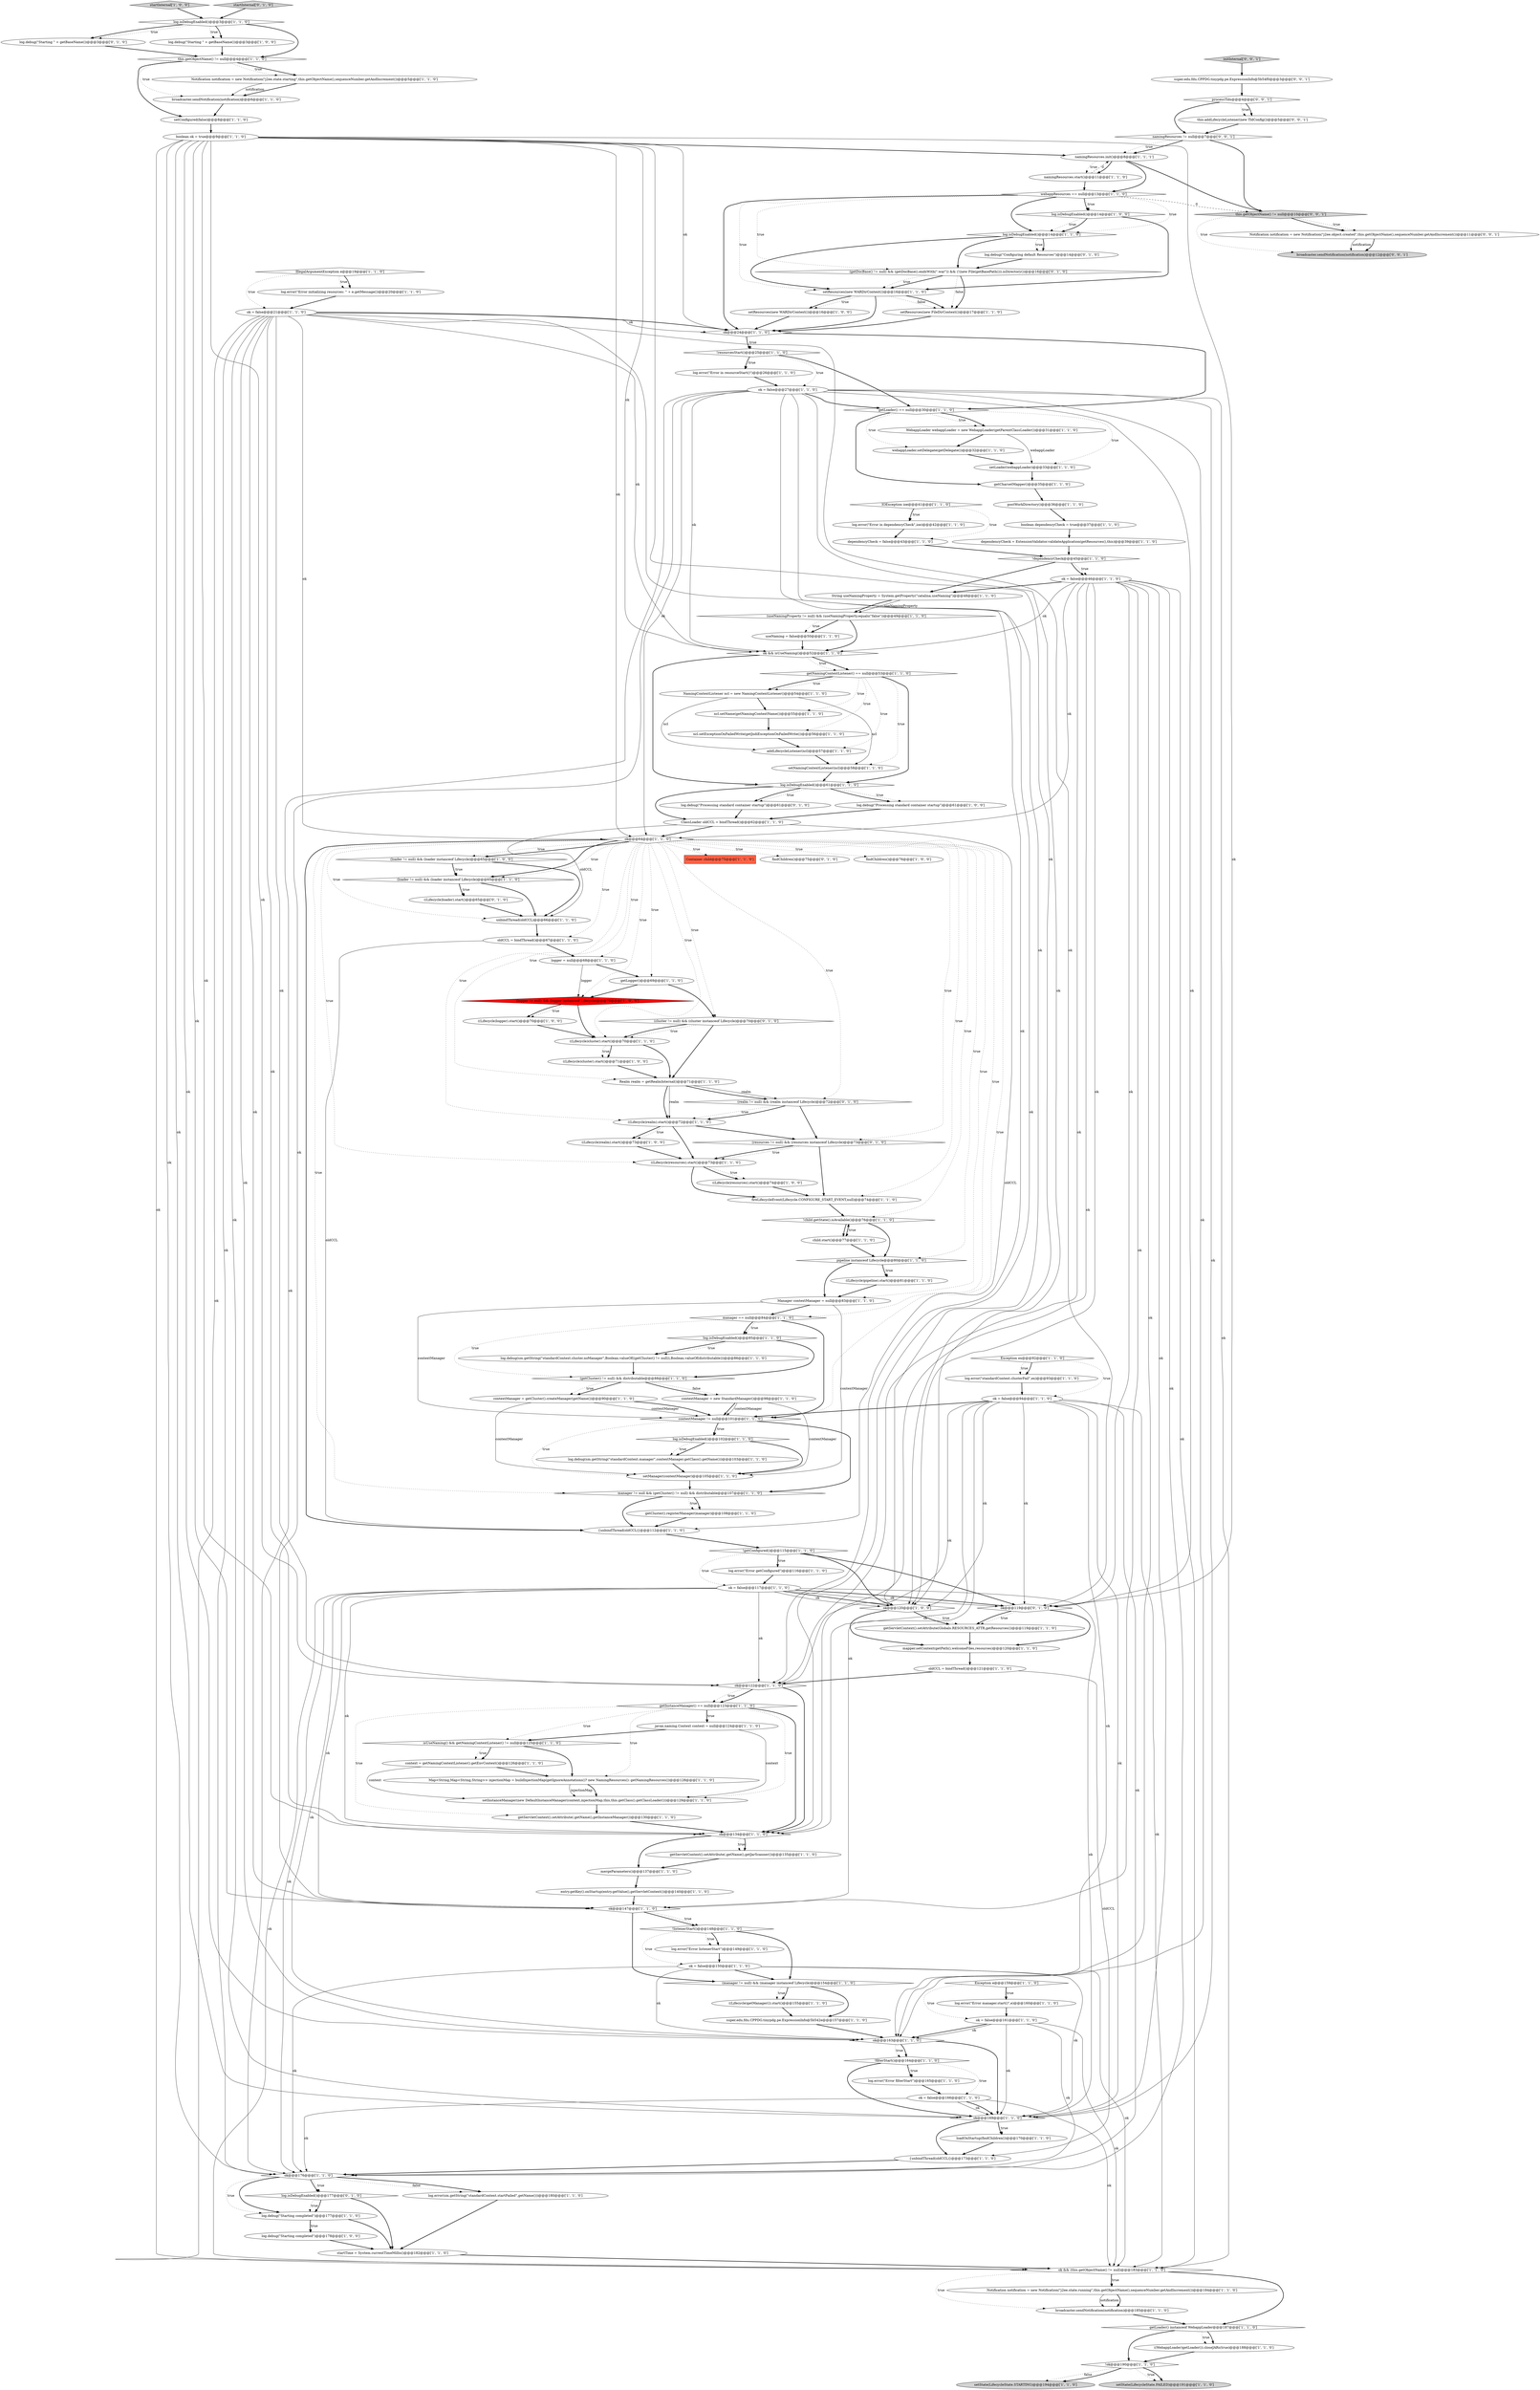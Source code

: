 digraph {
2 [style = filled, label = "Notification notification = new Notification(\"j2ee.state.running\",this.getObjectName(),sequenceNumber.getAndIncrement())@@@184@@@['1', '1', '0']", fillcolor = white, shape = ellipse image = "AAA0AAABBB1BBB"];
131 [style = filled, label = "!ok@@@190@@@['1', '1', '0']", fillcolor = white, shape = diamond image = "AAA0AAABBB1BBB"];
46 [style = filled, label = "log.debug(sm.getString(\"standardContext.manager\",contextManager.getClass().getName()))@@@103@@@['1', '1', '0']", fillcolor = white, shape = ellipse image = "AAA0AAABBB1BBB"];
139 [style = filled, label = "(cluster != null) && (cluster instanceof Lifecycle)@@@70@@@['0', '1', '0']", fillcolor = white, shape = diamond image = "AAA0AAABBB2BBB"];
45 [style = filled, label = "context = getNamingContextListener().getEnvContext()@@@126@@@['1', '1', '0']", fillcolor = white, shape = ellipse image = "AAA0AAABBB1BBB"];
5 [style = filled, label = "!listenerStart()@@@148@@@['1', '1', '0']", fillcolor = white, shape = diamond image = "AAA0AAABBB1BBB"];
55 [style = filled, label = "log.error(\"Error listenerStart\")@@@149@@@['1', '1', '0']", fillcolor = white, shape = ellipse image = "AAA0AAABBB1BBB"];
17 [style = filled, label = "ok@@@169@@@['1', '1', '0']", fillcolor = white, shape = diamond image = "AAA0AAABBB1BBB"];
57 [style = filled, label = "broadcaster.sendNotification(notification)@@@185@@@['1', '1', '0']", fillcolor = white, shape = ellipse image = "AAA0AAABBB1BBB"];
102 [style = filled, label = "entry.getKey().onStartup(entry.getValue(),getServletContext())@@@140@@@['1', '1', '0']", fillcolor = white, shape = ellipse image = "AAA0AAABBB1BBB"];
95 [style = filled, label = "Manager contextManager = null@@@83@@@['1', '1', '0']", fillcolor = white, shape = ellipse image = "AAA0AAABBB1BBB"];
62 [style = filled, label = "(useNamingProperty != null) && (useNamingProperty.equals(\"false\"))@@@49@@@['1', '1', '0']", fillcolor = white, shape = diamond image = "AAA0AAABBB1BBB"];
40 [style = filled, label = "log.error(\"Error filterStart\")@@@165@@@['1', '1', '0']", fillcolor = white, shape = ellipse image = "AAA0AAABBB1BBB"];
13 [style = filled, label = "ok = false@@@46@@@['1', '1', '0']", fillcolor = white, shape = ellipse image = "AAA0AAABBB1BBB"];
116 [style = filled, label = "oldCCL = bindThread()@@@121@@@['1', '1', '0']", fillcolor = white, shape = ellipse image = "AAA0AAABBB1BBB"];
149 [style = filled, label = "log.debug(\"Starting \" + getBaseName())@@@3@@@['0', '1', '0']", fillcolor = white, shape = ellipse image = "AAA0AAABBB2BBB"];
80 [style = filled, label = "Map<String,Map<String,String>> injectionMap = buildInjectionMap(getIgnoreAnnotations()? new NamingResources(): getNamingResources())@@@128@@@['1', '1', '0']", fillcolor = white, shape = ellipse image = "AAA0AAABBB1BBB"];
84 [style = filled, label = "mapper.setContext(getPath(),welcomeFiles,resources)@@@120@@@['1', '1', '0']", fillcolor = white, shape = ellipse image = "AAA0AAABBB1BBB"];
8 [style = filled, label = "boolean dependencyCheck = true@@@37@@@['1', '1', '0']", fillcolor = white, shape = ellipse image = "AAA0AAABBB1BBB"];
74 [style = filled, label = "namingResources.start()@@@11@@@['1', '1', '0']", fillcolor = white, shape = ellipse image = "AAA0AAABBB1BBB"];
58 [style = filled, label = "log.debug(\"Starting completed\")@@@178@@@['1', '0', '0']", fillcolor = white, shape = ellipse image = "AAA0AAABBB1BBB"];
137 [style = filled, label = "Container child@@@75@@@['1', '1', '0']", fillcolor = tomato, shape = box image = "AAA0AAABBB1BBB"];
48 [style = filled, label = "IOException ioe@@@41@@@['1', '1', '0']", fillcolor = white, shape = diamond image = "AAA0AAABBB1BBB"];
37 [style = filled, label = "ok@@@147@@@['1', '1', '0']", fillcolor = white, shape = diamond image = "AAA0AAABBB1BBB"];
104 [style = filled, label = "pipeline instanceof Lifecycle@@@80@@@['1', '1', '0']", fillcolor = white, shape = diamond image = "AAA0AAABBB1BBB"];
11 [style = filled, label = "boolean ok = true@@@9@@@['1', '1', '0']", fillcolor = white, shape = ellipse image = "AAA0AAABBB1BBB"];
27 [style = filled, label = "setNamingContextListener(ncl)@@@58@@@['1', '1', '0']", fillcolor = white, shape = ellipse image = "AAA0AAABBB1BBB"];
56 [style = filled, label = "((Lifecycle)cluster).start()@@@70@@@['1', '1', '0']", fillcolor = white, shape = ellipse image = "AAA0AAABBB1BBB"];
153 [style = filled, label = "this.getObjectName() != null@@@10@@@['0', '0', '1']", fillcolor = lightgray, shape = diamond image = "AAA0AAABBB3BBB"];
145 [style = filled, label = "log.isDebugEnabled()@@@177@@@['0', '1', '0']", fillcolor = white, shape = diamond image = "AAA0AAABBB2BBB"];
71 [style = filled, label = "ok = false@@@150@@@['1', '1', '0']", fillcolor = white, shape = ellipse image = "AAA0AAABBB1BBB"];
151 [style = filled, label = "processTlds@@@4@@@['0', '0', '1']", fillcolor = white, shape = diamond image = "AAA0AAABBB3BBB"];
147 [style = filled, label = "((Lifecycle)loader).start()@@@65@@@['0', '1', '0']", fillcolor = white, shape = ellipse image = "AAA0AAABBB2BBB"];
66 [style = filled, label = "log.isDebugEnabled()@@@85@@@['1', '1', '0']", fillcolor = white, shape = diamond image = "AAA0AAABBB1BBB"];
122 [style = filled, label = "isUseNaming() && getNamingContextListener() != null@@@125@@@['1', '1', '0']", fillcolor = white, shape = diamond image = "AAA0AAABBB1BBB"];
81 [style = filled, label = "log.isDebugEnabled()@@@14@@@['1', '1', '0']", fillcolor = white, shape = diamond image = "AAA0AAABBB1BBB"];
152 [style = filled, label = "Notification notification = new Notification(\"j2ee.object.created\",this.getObjectName(),sequenceNumber.getAndIncrement())@@@11@@@['0', '0', '1']", fillcolor = white, shape = ellipse image = "AAA0AAABBB3BBB"];
64 [style = filled, label = "((Lifecycle)resources).start()@@@73@@@['1', '1', '0']", fillcolor = white, shape = ellipse image = "AAA0AAABBB1BBB"];
3 [style = filled, label = "postWorkDirectory()@@@36@@@['1', '1', '0']", fillcolor = white, shape = ellipse image = "AAA0AAABBB1BBB"];
52 [style = filled, label = "javax.naming.Context context = null@@@124@@@['1', '1', '0']", fillcolor = white, shape = ellipse image = "AAA0AAABBB1BBB"];
42 [style = filled, label = "String useNamingProperty = System.getProperty(\"catalina.useNaming\")@@@48@@@['1', '1', '0']", fillcolor = white, shape = ellipse image = "AAA0AAABBB1BBB"];
43 [style = filled, label = "setResources(new FileDirContext())@@@17@@@['1', '1', '0']", fillcolor = white, shape = ellipse image = "AAA0AAABBB1BBB"];
89 [style = filled, label = "log.isDebugEnabled()@@@61@@@['1', '1', '0']", fillcolor = white, shape = diamond image = "AAA0AAABBB1BBB"];
16 [style = filled, label = "ok@@@163@@@['1', '1', '0']", fillcolor = white, shape = diamond image = "AAA0AAABBB1BBB"];
138 [style = filled, label = "log.debug(\"Configuring default Resources\")@@@14@@@['0', '1', '0']", fillcolor = white, shape = ellipse image = "AAA0AAABBB2BBB"];
15 [style = filled, label = "ok@@@120@@@['1', '0', '0']", fillcolor = white, shape = diamond image = "AAA0AAABBB1BBB"];
141 [style = filled, label = "log.debug(\"Processing standard container startup\")@@@61@@@['0', '1', '0']", fillcolor = white, shape = ellipse image = "AAA0AAABBB2BBB"];
144 [style = filled, label = "findChildren()@@@75@@@['0', '1', '0']", fillcolor = white, shape = ellipse image = "AAA0AAABBB2BBB"];
126 [style = filled, label = "startInternal['1', '0', '0']", fillcolor = lightgray, shape = diamond image = "AAA0AAABBB1BBB"];
100 [style = filled, label = "log.error(\"Error in resourceStart()\")@@@26@@@['1', '1', '0']", fillcolor = white, shape = ellipse image = "AAA0AAABBB1BBB"];
33 [style = filled, label = "logger = null@@@68@@@['1', '1', '0']", fillcolor = white, shape = ellipse image = "AAA0AAABBB1BBB"];
113 [style = filled, label = "ok && (this.getObjectName() != null)@@@183@@@['1', '1', '0']", fillcolor = white, shape = diamond image = "AAA0AAABBB1BBB"];
82 [style = filled, label = "this.getObjectName() != null@@@4@@@['1', '1', '0']", fillcolor = white, shape = diamond image = "AAA0AAABBB1BBB"];
150 [style = filled, label = "this.addLifecycleListener(new TldConfig())@@@5@@@['0', '0', '1']", fillcolor = white, shape = ellipse image = "AAA0AAABBB3BBB"];
133 [style = filled, label = "setResources(new WARDirContext())@@@16@@@['1', '1', '0']", fillcolor = white, shape = ellipse image = "AAA0AAABBB1BBB"];
101 [style = filled, label = "ok = false@@@161@@@['1', '1', '0']", fillcolor = white, shape = ellipse image = "AAA0AAABBB1BBB"];
28 [style = filled, label = "manager != null && (getCluster() != null) && distributable@@@107@@@['1', '1', '0']", fillcolor = white, shape = diamond image = "AAA0AAABBB1BBB"];
79 [style = filled, label = "startTime = System.currentTimeMillis()@@@182@@@['1', '1', '0']", fillcolor = white, shape = ellipse image = "AAA0AAABBB1BBB"];
121 [style = filled, label = "log.debug(\"Starting completed\")@@@177@@@['1', '1', '0']", fillcolor = white, shape = ellipse image = "AAA0AAABBB1BBB"];
0 [style = filled, label = "useNaming = false@@@50@@@['1', '1', '0']", fillcolor = white, shape = ellipse image = "AAA0AAABBB1BBB"];
22 [style = filled, label = "!getConfigured()@@@115@@@['1', '1', '0']", fillcolor = white, shape = diamond image = "AAA0AAABBB1BBB"];
68 [style = filled, label = "mergeParameters()@@@137@@@['1', '1', '0']", fillcolor = white, shape = ellipse image = "AAA0AAABBB1BBB"];
93 [style = filled, label = "webappLoader.setDelegate(getDelegate())@@@32@@@['1', '1', '0']", fillcolor = white, shape = ellipse image = "AAA0AAABBB1BBB"];
105 [style = filled, label = "namingResources.init()@@@8@@@['1', '1', '1']", fillcolor = white, shape = ellipse image = "AAA0AAABBB1BBB"];
107 [style = filled, label = "ClassLoader oldCCL = bindThread()@@@62@@@['1', '1', '0']", fillcolor = white, shape = ellipse image = "AAA0AAABBB1BBB"];
135 [style = filled, label = "setConfigured(false)@@@8@@@['1', '1', '0']", fillcolor = white, shape = ellipse image = "AAA0AAABBB1BBB"];
156 [style = filled, label = "super.edu.fdu.CPPDG.tinypdg.pe.ExpressionInfo@5b54f0@@@3@@@['0', '0', '1']", fillcolor = white, shape = ellipse image = "AAA0AAABBB3BBB"];
108 [style = filled, label = "contextManager != null@@@101@@@['1', '1', '0']", fillcolor = white, shape = diamond image = "AAA0AAABBB1BBB"];
73 [style = filled, label = "{unbindThread(oldCCL)}@@@173@@@['1', '1', '0']", fillcolor = white, shape = ellipse image = "AAA0AAABBB1BBB"];
6 [style = filled, label = "(loader != null) && (loader instanceof Lifecycle)@@@65@@@['1', '0', '0']", fillcolor = white, shape = diamond image = "AAA0AAABBB1BBB"];
30 [style = filled, label = "getCluster().registerManager(manager)@@@108@@@['1', '1', '0']", fillcolor = white, shape = ellipse image = "AAA0AAABBB1BBB"];
112 [style = filled, label = "((Lifecycle)logger).start()@@@70@@@['1', '0', '0']", fillcolor = white, shape = ellipse image = "AAA0AAABBB1BBB"];
50 [style = filled, label = "ok = false@@@27@@@['1', '1', '0']", fillcolor = white, shape = ellipse image = "AAA0AAABBB1BBB"];
88 [style = filled, label = "getServletContext().setAttribute(.getName(),getInstanceManager())@@@130@@@['1', '1', '0']", fillcolor = white, shape = ellipse image = "AAA0AAABBB1BBB"];
129 [style = filled, label = "log.debug(sm.getString(\"standardContext.cluster.noManager\",Boolean.valueOf((getCluster() != null)),Boolean.valueOf(distributable)))@@@86@@@['1', '1', '0']", fillcolor = white, shape = ellipse image = "AAA0AAABBB1BBB"];
14 [style = filled, label = "log.error(\"Error getConfigured\")@@@116@@@['1', '1', '0']", fillcolor = white, shape = ellipse image = "AAA0AAABBB1BBB"];
19 [style = filled, label = "log.debug(\"Starting \" + getBaseName())@@@3@@@['1', '0', '0']", fillcolor = white, shape = ellipse image = "AAA0AAABBB1BBB"];
111 [style = filled, label = "((Lifecycle)getManager()).start()@@@155@@@['1', '1', '0']", fillcolor = white, shape = ellipse image = "AAA0AAABBB1BBB"];
124 [style = filled, label = "Realm realm = getRealmInternal()@@@71@@@['1', '1', '0']", fillcolor = white, shape = ellipse image = "AAA0AAABBB1BBB"];
29 [style = filled, label = "Exception e@@@159@@@['1', '1', '0']", fillcolor = white, shape = diamond image = "AAA0AAABBB1BBB"];
41 [style = filled, label = "Notification notification = new Notification(\"j2ee.state.starting\",this.getObjectName(),sequenceNumber.getAndIncrement())@@@5@@@['1', '1', '0']", fillcolor = white, shape = ellipse image = "AAA0AAABBB1BBB"];
117 [style = filled, label = "log.error(\"Error initializing resources: \" + e.getMessage())@@@20@@@['1', '1', '0']", fillcolor = white, shape = ellipse image = "AAA0AAABBB1BBB"];
91 [style = filled, label = "getNamingContextListener() == null@@@53@@@['1', '1', '0']", fillcolor = white, shape = diamond image = "AAA0AAABBB1BBB"];
38 [style = filled, label = "ok@@@122@@@['1', '1', '0']", fillcolor = white, shape = diamond image = "AAA0AAABBB1BBB"];
32 [style = filled, label = "ok && isUseNaming()@@@52@@@['1', '1', '0']", fillcolor = white, shape = diamond image = "AAA0AAABBB1BBB"];
63 [style = filled, label = "log.isDebugEnabled()@@@14@@@['1', '0', '0']", fillcolor = white, shape = diamond image = "AAA0AAABBB1BBB"];
4 [style = filled, label = "getInstanceManager() == null@@@123@@@['1', '1', '0']", fillcolor = white, shape = diamond image = "AAA0AAABBB1BBB"];
47 [style = filled, label = "contextManager = new StandardManager()@@@98@@@['1', '1', '0']", fillcolor = white, shape = ellipse image = "AAA0AAABBB1BBB"];
90 [style = filled, label = "findChildren()@@@76@@@['1', '0', '0']", fillcolor = white, shape = ellipse image = "AAA0AAABBB1BBB"];
72 [style = filled, label = "log.error(\"Error manager.start()\",e)@@@160@@@['1', '1', '0']", fillcolor = white, shape = ellipse image = "AAA0AAABBB1BBB"];
155 [style = filled, label = "initInternal['0', '0', '1']", fillcolor = lightgray, shape = diamond image = "AAA0AAABBB3BBB"];
60 [style = filled, label = "(getCluster() != null) && distributable@@@88@@@['1', '1', '0']", fillcolor = white, shape = diamond image = "AAA0AAABBB1BBB"];
61 [style = filled, label = "getLoader() instanceof WebappLoader@@@187@@@['1', '1', '0']", fillcolor = white, shape = diamond image = "AAA0AAABBB1BBB"];
25 [style = filled, label = "!child.getState().isAvailable()@@@76@@@['1', '1', '0']", fillcolor = white, shape = diamond image = "AAA0AAABBB1BBB"];
36 [style = filled, label = "((Lifecycle)resources).start()@@@74@@@['1', '0', '0']", fillcolor = white, shape = ellipse image = "AAA0AAABBB1BBB"];
54 [style = filled, label = "log.debug(\"Processing standard container startup\")@@@61@@@['1', '0', '0']", fillcolor = white, shape = ellipse image = "AAA0AAABBB1BBB"];
10 [style = filled, label = "broadcaster.sendNotification(notification)@@@6@@@['1', '1', '0']", fillcolor = white, shape = ellipse image = "AAA0AAABBB1BBB"];
51 [style = filled, label = "super.edu.fdu.CPPDG.tinypdg.pe.ExpressionInfo@5b542e@@@157@@@['1', '1', '0']", fillcolor = white, shape = ellipse image = "AAA0AAABBB1BBB"];
140 [style = filled, label = "(getDocBase() != null) && (getDocBase().endsWith(\".war\")) && (!(new File(getBasePath())).isDirectory())@@@16@@@['0', '1', '0']", fillcolor = white, shape = diamond image = "AAA0AAABBB2BBB"];
146 [style = filled, label = "startInternal['0', '1', '0']", fillcolor = lightgray, shape = diamond image = "AAA0AAABBB2BBB"];
157 [style = filled, label = "namingResources != null@@@7@@@['0', '0', '1']", fillcolor = white, shape = diamond image = "AAA0AAABBB3BBB"];
1 [style = filled, label = "ok = false@@@21@@@['1', '1', '0']", fillcolor = white, shape = ellipse image = "AAA0AAABBB1BBB"];
20 [style = filled, label = "ok@@@134@@@['1', '1', '0']", fillcolor = white, shape = diamond image = "AAA0AAABBB1BBB"];
115 [style = filled, label = "((Lifecycle)realm).start()@@@73@@@['1', '0', '0']", fillcolor = white, shape = ellipse image = "AAA0AAABBB1BBB"];
97 [style = filled, label = "ncl.setName(getNamingContextName())@@@55@@@['1', '1', '0']", fillcolor = white, shape = ellipse image = "AAA0AAABBB1BBB"];
125 [style = filled, label = "(loader != null) && (loader instanceof Lifecycle)@@@65@@@['1', '1', '0']", fillcolor = white, shape = diamond image = "AAA0AAABBB1BBB"];
134 [style = filled, label = "{unbindThread(oldCCL)}@@@112@@@['1', '1', '0']", fillcolor = white, shape = ellipse image = "AAA0AAABBB1BBB"];
103 [style = filled, label = "setLoader(webappLoader)@@@33@@@['1', '1', '0']", fillcolor = white, shape = ellipse image = "AAA0AAABBB1BBB"];
106 [style = filled, label = "getLoader() == null@@@30@@@['1', '1', '0']", fillcolor = white, shape = diamond image = "AAA0AAABBB1BBB"];
128 [style = filled, label = "contextManager = getCluster().createManager(getName())@@@90@@@['1', '1', '0']", fillcolor = white, shape = ellipse image = "AAA0AAABBB1BBB"];
34 [style = filled, label = "setState(LifecycleState.STARTING)@@@194@@@['1', '1', '0']", fillcolor = lightgray, shape = ellipse image = "AAA0AAABBB1BBB"];
119 [style = filled, label = "manager == null@@@84@@@['1', '1', '0']", fillcolor = white, shape = diamond image = "AAA0AAABBB1BBB"];
44 [style = filled, label = "unbindThread(oldCCL)@@@66@@@['1', '1', '0']", fillcolor = white, shape = ellipse image = "AAA0AAABBB1BBB"];
69 [style = filled, label = "log.isDebugEnabled()@@@3@@@['1', '1', '0']", fillcolor = white, shape = diamond image = "AAA0AAABBB1BBB"];
127 [style = filled, label = "ok = false@@@94@@@['1', '1', '0']", fillcolor = white, shape = ellipse image = "AAA0AAABBB1BBB"];
98 [style = filled, label = "log.error(\"Error in dependencyCheck\",ioe)@@@42@@@['1', '1', '0']", fillcolor = white, shape = ellipse image = "AAA0AAABBB1BBB"];
49 [style = filled, label = "getCharsetMapper()@@@35@@@['1', '1', '0']", fillcolor = white, shape = ellipse image = "AAA0AAABBB1BBB"];
26 [style = filled, label = "setResources(new WARDirContext())@@@16@@@['1', '0', '0']", fillcolor = white, shape = ellipse image = "AAA0AAABBB1BBB"];
148 [style = filled, label = "ok@@@119@@@['0', '1', '0']", fillcolor = white, shape = diamond image = "AAA0AAABBB2BBB"];
70 [style = filled, label = "getLogger()@@@69@@@['1', '1', '0']", fillcolor = white, shape = ellipse image = "AAA0AAABBB1BBB"];
75 [style = filled, label = "fireLifecycleEvent(Lifecycle.CONFIGURE_START_EVENT,null)@@@74@@@['1', '1', '0']", fillcolor = white, shape = ellipse image = "AAA0AAABBB1BBB"];
59 [style = filled, label = "!resourcesStart()@@@25@@@['1', '1', '0']", fillcolor = white, shape = diamond image = "AAA0AAABBB1BBB"];
9 [style = filled, label = "addLifecycleListener(ncl)@@@57@@@['1', '1', '0']", fillcolor = white, shape = ellipse image = "AAA0AAABBB1BBB"];
96 [style = filled, label = "!dependencyCheck@@@45@@@['1', '1', '0']", fillcolor = white, shape = diamond image = "AAA0AAABBB1BBB"];
65 [style = filled, label = "((Lifecycle)pipeline).start()@@@81@@@['1', '1', '0']", fillcolor = white, shape = ellipse image = "AAA0AAABBB1BBB"];
109 [style = filled, label = "((WebappLoader)getLoader()).closeJARs(true)@@@188@@@['1', '1', '0']", fillcolor = white, shape = ellipse image = "AAA0AAABBB1BBB"];
24 [style = filled, label = "ok@@@64@@@['1', '1', '0']", fillcolor = white, shape = diamond image = "AAA0AAABBB1BBB"];
123 [style = filled, label = "log.error(sm.getString(\"standardContext.startFailed\",getName()))@@@180@@@['1', '1', '0']", fillcolor = white, shape = ellipse image = "AAA0AAABBB1BBB"];
99 [style = filled, label = "setState(LifecycleState.FAILED)@@@191@@@['1', '1', '0']", fillcolor = lightgray, shape = ellipse image = "AAA0AAABBB1BBB"];
77 [style = filled, label = "child.start()@@@77@@@['1', '1', '0']", fillcolor = white, shape = ellipse image = "AAA0AAABBB1BBB"];
83 [style = filled, label = "log.error(\"standardContext.clusterFail\",ex)@@@93@@@['1', '1', '0']", fillcolor = white, shape = ellipse image = "AAA0AAABBB1BBB"];
132 [style = filled, label = "ok = false@@@117@@@['1', '1', '0']", fillcolor = white, shape = ellipse image = "AAA0AAABBB1BBB"];
143 [style = filled, label = "(resources != null) && (resources instanceof Lifecycle)@@@73@@@['0', '1', '0']", fillcolor = white, shape = diamond image = "AAA0AAABBB2BBB"];
94 [style = filled, label = "Exception ex@@@92@@@['1', '1', '0']", fillcolor = white, shape = diamond image = "AAA0AAABBB1BBB"];
78 [style = filled, label = "ok@@@24@@@['1', '1', '0']", fillcolor = white, shape = diamond image = "AAA0AAABBB1BBB"];
92 [style = filled, label = "!filterStart()@@@164@@@['1', '1', '0']", fillcolor = white, shape = diamond image = "AAA0AAABBB1BBB"];
53 [style = filled, label = "loadOnStartup(findChildren())@@@170@@@['1', '1', '0']", fillcolor = white, shape = ellipse image = "AAA0AAABBB1BBB"];
136 [style = filled, label = "ncl.setExceptionOnFailedWrite(getJndiExceptionOnFailedWrite())@@@56@@@['1', '1', '0']", fillcolor = white, shape = ellipse image = "AAA0AAABBB1BBB"];
130 [style = filled, label = "((Lifecycle)realm).start()@@@72@@@['1', '1', '0']", fillcolor = white, shape = ellipse image = "AAA0AAABBB1BBB"];
31 [style = filled, label = "NamingContextListener ncl = new NamingContextListener()@@@54@@@['1', '1', '0']", fillcolor = white, shape = ellipse image = "AAA0AAABBB1BBB"];
85 [style = filled, label = "getServletContext().setAttribute(Globals.RESOURCES_ATTR,getResources())@@@119@@@['1', '1', '0']", fillcolor = white, shape = ellipse image = "AAA0AAABBB1BBB"];
12 [style = filled, label = "dependencyCheck = false@@@43@@@['1', '1', '0']", fillcolor = white, shape = ellipse image = "AAA0AAABBB1BBB"];
21 [style = filled, label = "ok@@@176@@@['1', '1', '0']", fillcolor = white, shape = diamond image = "AAA0AAABBB1BBB"];
35 [style = filled, label = "((Lifecycle)cluster).start()@@@71@@@['1', '0', '0']", fillcolor = white, shape = ellipse image = "AAA0AAABBB1BBB"];
118 [style = filled, label = "WebappLoader webappLoader = new WebappLoader(getParentClassLoader())@@@31@@@['1', '1', '0']", fillcolor = white, shape = ellipse image = "AAA0AAABBB1BBB"];
23 [style = filled, label = "setInstanceManager(new DefaultInstanceManager(context,injectionMap,this,this.getClass().getClassLoader()))@@@129@@@['1', '1', '0']", fillcolor = white, shape = ellipse image = "AAA0AAABBB1BBB"];
114 [style = filled, label = "(logger != null) && (logger instanceof Lifecycle)@@@70@@@['1', '0', '0']", fillcolor = red, shape = diamond image = "AAA1AAABBB1BBB"];
76 [style = filled, label = "oldCCL = bindThread()@@@67@@@['1', '1', '0']", fillcolor = white, shape = ellipse image = "AAA0AAABBB1BBB"];
120 [style = filled, label = "ok = false@@@166@@@['1', '1', '0']", fillcolor = white, shape = ellipse image = "AAA0AAABBB1BBB"];
86 [style = filled, label = "dependencyCheck = ExtensionValidator.validateApplication(getResources(),this)@@@39@@@['1', '1', '0']", fillcolor = white, shape = ellipse image = "AAA0AAABBB1BBB"];
154 [style = filled, label = "broadcaster.sendNotification(notification)@@@12@@@['0', '0', '1']", fillcolor = lightgray, shape = ellipse image = "AAA0AAABBB3BBB"];
18 [style = filled, label = "webappResources == null@@@13@@@['1', '1', '0']", fillcolor = white, shape = diamond image = "AAA0AAABBB1BBB"];
87 [style = filled, label = "log.isDebugEnabled()@@@102@@@['1', '1', '0']", fillcolor = white, shape = diamond image = "AAA0AAABBB1BBB"];
110 [style = filled, label = "getServletContext().setAttribute(.getName(),getJarScanner())@@@135@@@['1', '1', '0']", fillcolor = white, shape = ellipse image = "AAA0AAABBB1BBB"];
7 [style = filled, label = "setManager(contextManager)@@@105@@@['1', '1', '0']", fillcolor = white, shape = ellipse image = "AAA0AAABBB1BBB"];
39 [style = filled, label = "(manager != null) && (manager instanceof Lifecycle)@@@154@@@['1', '1', '0']", fillcolor = white, shape = diamond image = "AAA0AAABBB1BBB"];
67 [style = filled, label = "IllegalArgumentException e@@@19@@@['1', '1', '0']", fillcolor = white, shape = diamond image = "AAA0AAABBB1BBB"];
142 [style = filled, label = "(realm != null) && (realm instanceof Lifecycle)@@@72@@@['0', '1', '0']", fillcolor = white, shape = diamond image = "AAA0AAABBB2BBB"];
5->55 [style = bold, label=""];
87->7 [style = bold, label=""];
24->137 [style = dotted, label="true"];
24->25 [style = dotted, label="true"];
4->122 [style = dotted, label="true"];
92->120 [style = dotted, label="true"];
125->44 [style = bold, label=""];
24->33 [style = dotted, label="true"];
73->21 [style = bold, label=""];
117->1 [style = bold, label=""];
131->34 [style = dotted, label="false"];
59->100 [style = dotted, label="true"];
43->78 [style = bold, label=""];
155->156 [style = bold, label=""];
88->20 [style = bold, label=""];
89->141 [style = dotted, label="true"];
82->135 [style = bold, label=""];
108->28 [style = bold, label=""];
101->21 [style = solid, label="ok"];
50->148 [style = solid, label="ok"];
24->125 [style = bold, label=""];
107->24 [style = bold, label=""];
61->131 [style = bold, label=""];
20->110 [style = dotted, label="true"];
83->127 [style = bold, label=""];
150->157 [style = bold, label=""];
104->95 [style = bold, label=""];
46->7 [style = bold, label=""];
133->26 [style = dotted, label="true"];
33->114 [style = solid, label="logger"];
59->106 [style = bold, label=""];
18->133 [style = dotted, label="true"];
24->90 [style = dotted, label="true"];
25->77 [style = dotted, label="true"];
127->20 [style = solid, label="ok"];
92->40 [style = dotted, label="true"];
39->111 [style = dotted, label="true"];
13->21 [style = solid, label="ok"];
1->24 [style = solid, label="ok"];
5->39 [style = bold, label=""];
78->59 [style = dotted, label="true"];
4->23 [style = dotted, label="true"];
127->21 [style = solid, label="ok"];
50->16 [style = solid, label="ok"];
47->7 [style = solid, label="contextManager"];
70->139 [style = bold, label=""];
62->0 [style = bold, label=""];
5->71 [style = dotted, label="true"];
63->81 [style = dotted, label="true"];
101->16 [style = bold, label=""];
110->68 [style = bold, label=""];
52->23 [style = solid, label="context"];
141->107 [style = bold, label=""];
114->112 [style = dotted, label="true"];
44->76 [style = bold, label=""];
142->130 [style = dotted, label="true"];
15->85 [style = bold, label=""];
32->91 [style = bold, label=""];
24->70 [style = dotted, label="true"];
11->21 [style = solid, label="ok"];
50->38 [style = solid, label="ok"];
91->31 [style = dotted, label="true"];
64->36 [style = dotted, label="true"];
96->13 [style = dotted, label="true"];
81->138 [style = bold, label=""];
66->129 [style = bold, label=""];
108->7 [style = dotted, label="true"];
105->18 [style = bold, label=""];
127->148 [style = solid, label="ok"];
62->32 [style = bold, label=""];
78->59 [style = bold, label=""];
15->84 [style = bold, label=""];
24->95 [style = dotted, label="true"];
11->16 [style = solid, label="ok"];
42->62 [style = solid, label="useNamingProperty"];
60->47 [style = dotted, label="false"];
13->15 [style = solid, label="ok"];
15->85 [style = dotted, label="true"];
76->33 [style = bold, label=""];
33->70 [style = bold, label=""];
13->113 [style = solid, label="ok"];
13->16 [style = solid, label="ok"];
74->105 [style = dashed, label="0"];
9->27 [style = bold, label=""];
11->105 [style = bold, label=""];
4->88 [style = dotted, label="true"];
123->79 [style = bold, label=""];
31->9 [style = solid, label="ncl"];
127->108 [style = bold, label=""];
132->38 [style = solid, label="ok"];
145->121 [style = dotted, label="true"];
69->149 [style = dotted, label="true"];
139->56 [style = bold, label=""];
0->32 [style = bold, label=""];
115->64 [style = bold, label=""];
81->133 [style = bold, label=""];
133->43 [style = dotted, label="false"];
80->23 [style = bold, label=""];
11->20 [style = solid, label="ok"];
119->108 [style = bold, label=""];
142->130 [style = bold, label=""];
1->32 [style = solid, label="ok"];
4->80 [style = dotted, label="true"];
132->148 [style = solid, label="ok"];
80->23 [style = solid, label="injectionMap"];
53->73 [style = bold, label=""];
94->83 [style = bold, label=""];
153->152 [style = dotted, label="true"];
11->78 [style = solid, label="ok"];
1->113 [style = solid, label="ok"];
71->16 [style = solid, label="ok"];
118->103 [style = solid, label="webappLoader"];
50->21 [style = solid, label="ok"];
94->83 [style = dotted, label="true"];
132->15 [style = bold, label=""];
24->76 [style = dotted, label="true"];
142->143 [style = bold, label=""];
103->49 [style = bold, label=""];
131->99 [style = dotted, label="true"];
69->19 [style = bold, label=""];
132->15 [style = solid, label="ok"];
77->25 [style = bold, label=""];
50->37 [style = solid, label="ok"];
10->135 [style = bold, label=""];
139->56 [style = dotted, label="true"];
124->130 [style = bold, label=""];
29->72 [style = bold, label=""];
23->88 [style = bold, label=""];
13->20 [style = solid, label="ok"];
37->5 [style = bold, label=""];
28->30 [style = dotted, label="true"];
106->103 [style = dotted, label="true"];
157->153 [style = bold, label=""];
116->38 [style = bold, label=""];
1->78 [style = bold, label=""];
31->97 [style = bold, label=""];
136->9 [style = bold, label=""];
135->11 [style = bold, label=""];
85->84 [style = bold, label=""];
68->102 [style = bold, label=""];
1->17 [style = solid, label="ok"];
24->108 [style = dotted, label="true"];
24->104 [style = dotted, label="true"];
157->105 [style = bold, label=""];
127->113 [style = solid, label="ok"];
18->78 [style = bold, label=""];
57->61 [style = bold, label=""];
152->154 [style = solid, label="notification"];
87->46 [style = bold, label=""];
120->17 [style = solid, label="ok"];
71->21 [style = solid, label="ok"];
24->114 [style = dotted, label="true"];
11->148 [style = solid, label="ok"];
113->61 [style = bold, label=""];
31->27 [style = solid, label="ncl"];
51->16 [style = bold, label=""];
151->150 [style = dotted, label="true"];
120->21 [style = solid, label="ok"];
93->103 [style = bold, label=""];
89->54 [style = dotted, label="true"];
49->3 [style = bold, label=""];
60->128 [style = bold, label=""];
156->151 [style = bold, label=""];
91->89 [style = bold, label=""];
13->148 [style = solid, label="ok"];
24->44 [style = dotted, label="true"];
130->64 [style = bold, label=""];
59->100 [style = bold, label=""];
41->10 [style = bold, label=""];
63->133 [style = bold, label=""];
47->108 [style = bold, label=""];
24->75 [style = dotted, label="true"];
77->104 [style = bold, label=""];
21->123 [style = bold, label=""];
2->57 [style = bold, label=""];
50->106 [style = bold, label=""];
75->25 [style = bold, label=""];
42->62 [style = bold, label=""];
24->64 [style = dotted, label="true"];
21->121 [style = dotted, label="true"];
109->131 [style = bold, label=""];
13->32 [style = solid, label="ok"];
121->58 [style = bold, label=""];
95->119 [style = bold, label=""];
140->133 [style = bold, label=""];
106->118 [style = dotted, label="true"];
11->24 [style = solid, label="ok"];
71->113 [style = solid, label="ok"];
121->79 [style = bold, label=""];
143->64 [style = bold, label=""];
113->2 [style = bold, label=""];
24->28 [style = dotted, label="true"];
139->124 [style = bold, label=""];
18->63 [style = bold, label=""];
106->118 [style = bold, label=""];
24->124 [style = dotted, label="true"];
95->108 [style = solid, label="contextManager"];
125->147 [style = dotted, label="true"];
18->153 [style = dashed, label="0"];
122->80 [style = bold, label=""];
127->17 [style = solid, label="ok"];
100->50 [style = bold, label=""];
5->55 [style = dotted, label="true"];
50->32 [style = solid, label="ok"];
50->15 [style = solid, label="ok"];
21->145 [style = bold, label=""];
101->113 [style = solid, label="ok"];
24->6 [style = dotted, label="true"];
56->35 [style = dotted, label="true"];
105->74 [style = bold, label=""];
97->136 [style = bold, label=""];
24->125 [style = dotted, label="true"];
22->15 [style = bold, label=""];
40->120 [style = bold, label=""];
24->142 [style = dotted, label="true"];
98->12 [style = bold, label=""];
13->17 [style = solid, label="ok"];
127->37 [style = solid, label="ok"];
48->12 [style = dotted, label="true"];
148->84 [style = bold, label=""];
151->157 [style = bold, label=""];
18->140 [style = dotted, label="true"];
69->149 [style = bold, label=""];
145->79 [style = bold, label=""];
32->91 [style = dotted, label="true"];
107->44 [style = solid, label="oldCCL"];
21->123 [style = dotted, label="false"];
145->121 [style = bold, label=""];
119->66 [style = dotted, label="true"];
22->14 [style = dotted, label="true"];
61->109 [style = bold, label=""];
120->113 [style = solid, label="ok"];
152->154 [style = bold, label=""];
63->81 [style = bold, label=""];
17->53 [style = bold, label=""];
82->41 [style = bold, label=""];
39->51 [style = bold, label=""];
2->57 [style = solid, label="notification"];
24->139 [style = dotted, label="true"];
105->74 [style = dotted, label="true"];
66->60 [style = bold, label=""];
128->7 [style = solid, label="contextManager"];
27->89 [style = bold, label=""];
29->101 [style = dotted, label="true"];
82->10 [style = dotted, label="true"];
52->122 [style = bold, label=""];
132->113 [style = solid, label="ok"];
114->56 [style = bold, label=""];
11->32 [style = solid, label="ok"];
67->1 [style = dotted, label="true"];
92->40 [style = bold, label=""];
131->34 [style = bold, label=""];
38->4 [style = dotted, label="true"];
119->60 [style = dotted, label="true"];
17->53 [style = dotted, label="true"];
14->132 [style = bold, label=""];
113->2 [style = dotted, label="true"];
11->113 [style = solid, label="ok"];
56->124 [style = bold, label=""];
45->23 [style = solid, label="context"];
37->5 [style = dotted, label="true"];
64->75 [style = bold, label=""];
130->115 [style = bold, label=""];
105->153 [style = bold, label=""];
119->66 [style = bold, label=""];
30->134 [style = bold, label=""];
50->24 [style = solid, label="ok"];
16->92 [style = bold, label=""];
114->112 [style = bold, label=""];
107->134 [style = solid, label="oldCCL"];
95->7 [style = solid, label="contextManager"];
127->38 [style = solid, label="ok"];
124->142 [style = solid, label="realm"];
39->111 [style = bold, label=""];
148->85 [style = dotted, label="true"];
104->65 [style = dotted, label="true"];
87->46 [style = dotted, label="true"];
1->38 [style = solid, label="ok"];
101->17 [style = solid, label="ok"];
38->20 [style = bold, label=""];
11->17 [style = solid, label="ok"];
24->119 [style = dotted, label="true"];
13->38 [style = solid, label="ok"];
104->65 [style = bold, label=""];
108->87 [style = dotted, label="true"];
86->96 [style = bold, label=""];
120->17 [style = bold, label=""];
1->16 [style = solid, label="ok"];
157->105 [style = dotted, label="true"];
111->51 [style = bold, label=""];
122->45 [style = dotted, label="true"];
130->143 [style = bold, label=""];
6->125 [style = dotted, label="true"];
7->28 [style = bold, label=""];
89->54 [style = bold, label=""];
92->17 [style = bold, label=""];
132->148 [style = bold, label=""];
3->8 [style = bold, label=""];
4->20 [style = bold, label=""];
138->140 [style = bold, label=""];
36->75 [style = bold, label=""];
26->78 [style = bold, label=""];
126->69 [style = bold, label=""];
94->127 [style = dotted, label="true"];
133->26 [style = bold, label=""];
54->107 [style = bold, label=""];
19->82 [style = bold, label=""];
1->20 [style = solid, label="ok"];
35->124 [style = bold, label=""];
112->56 [style = bold, label=""];
89->141 [style = bold, label=""];
13->37 [style = solid, label="ok"];
128->108 [style = solid, label="contextManager"];
71->39 [style = bold, label=""];
153->154 [style = dotted, label="true"];
106->93 [style = dotted, label="true"];
45->80 [style = bold, label=""];
8->86 [style = bold, label=""];
41->10 [style = solid, label="notification"];
149->82 [style = bold, label=""];
24->134 [style = bold, label=""];
1->78 [style = solid, label="ok"];
127->15 [style = solid, label="ok"];
132->37 [style = solid, label="ok"];
4->52 [style = bold, label=""];
148->85 [style = bold, label=""];
50->20 [style = solid, label="ok"];
1->15 [style = solid, label="ok"];
32->89 [style = bold, label=""];
96->42 [style = bold, label=""];
133->78 [style = bold, label=""];
61->109 [style = dotted, label="true"];
25->77 [style = bold, label=""];
91->9 [style = dotted, label="true"];
81->140 [style = bold, label=""];
24->6 [style = bold, label=""];
12->96 [style = bold, label=""];
129->60 [style = bold, label=""];
128->108 [style = bold, label=""];
64->36 [style = bold, label=""];
21->121 [style = bold, label=""];
91->97 [style = dotted, label="true"];
84->116 [style = bold, label=""];
6->125 [style = bold, label=""];
38->4 [style = bold, label=""];
101->16 [style = solid, label="ok"];
71->17 [style = solid, label="ok"];
146->69 [style = bold, label=""];
124->130 [style = solid, label="realm"];
69->82 [style = bold, label=""];
72->101 [style = bold, label=""];
20->68 [style = bold, label=""];
60->47 [style = bold, label=""];
91->27 [style = dotted, label="true"];
1->21 [style = solid, label="ok"];
124->142 [style = bold, label=""];
29->72 [style = dotted, label="true"];
1->37 [style = solid, label="ok"];
106->49 [style = bold, label=""];
62->0 [style = dotted, label="true"];
82->41 [style = dotted, label="true"];
48->98 [style = dotted, label="true"];
47->108 [style = solid, label="contextManager"];
28->30 [style = bold, label=""];
91->31 [style = bold, label=""];
24->130 [style = dotted, label="true"];
132->16 [style = solid, label="ok"];
25->104 [style = bold, label=""];
122->45 [style = bold, label=""];
91->136 [style = dotted, label="true"];
67->117 [style = dotted, label="true"];
16->17 [style = bold, label=""];
50->113 [style = solid, label="ok"];
67->117 [style = bold, label=""];
50->17 [style = solid, label="ok"];
4->52 [style = dotted, label="true"];
58->79 [style = bold, label=""];
76->134 [style = solid, label="oldCCL"];
65->95 [style = bold, label=""];
151->150 [style = bold, label=""];
11->15 [style = solid, label="ok"];
78->106 [style = bold, label=""];
17->73 [style = bold, label=""];
22->14 [style = bold, label=""];
70->114 [style = bold, label=""];
153->152 [style = bold, label=""];
102->37 [style = bold, label=""];
13->42 [style = bold, label=""];
18->81 [style = dotted, label="true"];
55->71 [style = bold, label=""];
140->43 [style = dotted, label="false"];
48->98 [style = bold, label=""];
147->44 [style = bold, label=""];
18->81 [style = bold, label=""];
24->144 [style = dotted, label="true"];
81->138 [style = dotted, label="true"];
6->44 [style = bold, label=""];
56->35 [style = bold, label=""];
132->17 [style = solid, label="ok"];
59->50 [style = dotted, label="true"];
132->20 [style = solid, label="ok"];
132->21 [style = solid, label="ok"];
131->99 [style = bold, label=""];
143->64 [style = dotted, label="true"];
140->133 [style = dotted, label="true"];
140->43 [style = bold, label=""];
16->92 [style = dotted, label="true"];
1->148 [style = solid, label="ok"];
24->143 [style = dotted, label="true"];
18->63 [style = dotted, label="true"];
134->22 [style = bold, label=""];
37->39 [style = bold, label=""];
22->132 [style = dotted, label="true"];
113->57 [style = dotted, label="true"];
121->58 [style = dotted, label="true"];
60->128 [style = dotted, label="true"];
66->129 [style = dotted, label="true"];
96->13 [style = bold, label=""];
28->134 [style = bold, label=""];
20->110 [style = bold, label=""];
89->107 [style = bold, label=""];
24->56 [style = dotted, label="true"];
127->16 [style = solid, label="ok"];
13->24 [style = solid, label="ok"];
79->113 [style = bold, label=""];
11->38 [style = solid, label="ok"];
143->75 [style = bold, label=""];
118->93 [style = bold, label=""];
74->18 [style = bold, label=""];
116->73 [style = solid, label="oldCCL"];
69->19 [style = dotted, label="true"];
11->37 [style = solid, label="ok"];
125->147 [style = bold, label=""];
130->115 [style = dotted, label="true"];
133->43 [style = bold, label=""];
108->87 [style = bold, label=""];
22->148 [style = bold, label=""];
21->145 [style = dotted, label="true"];
}

